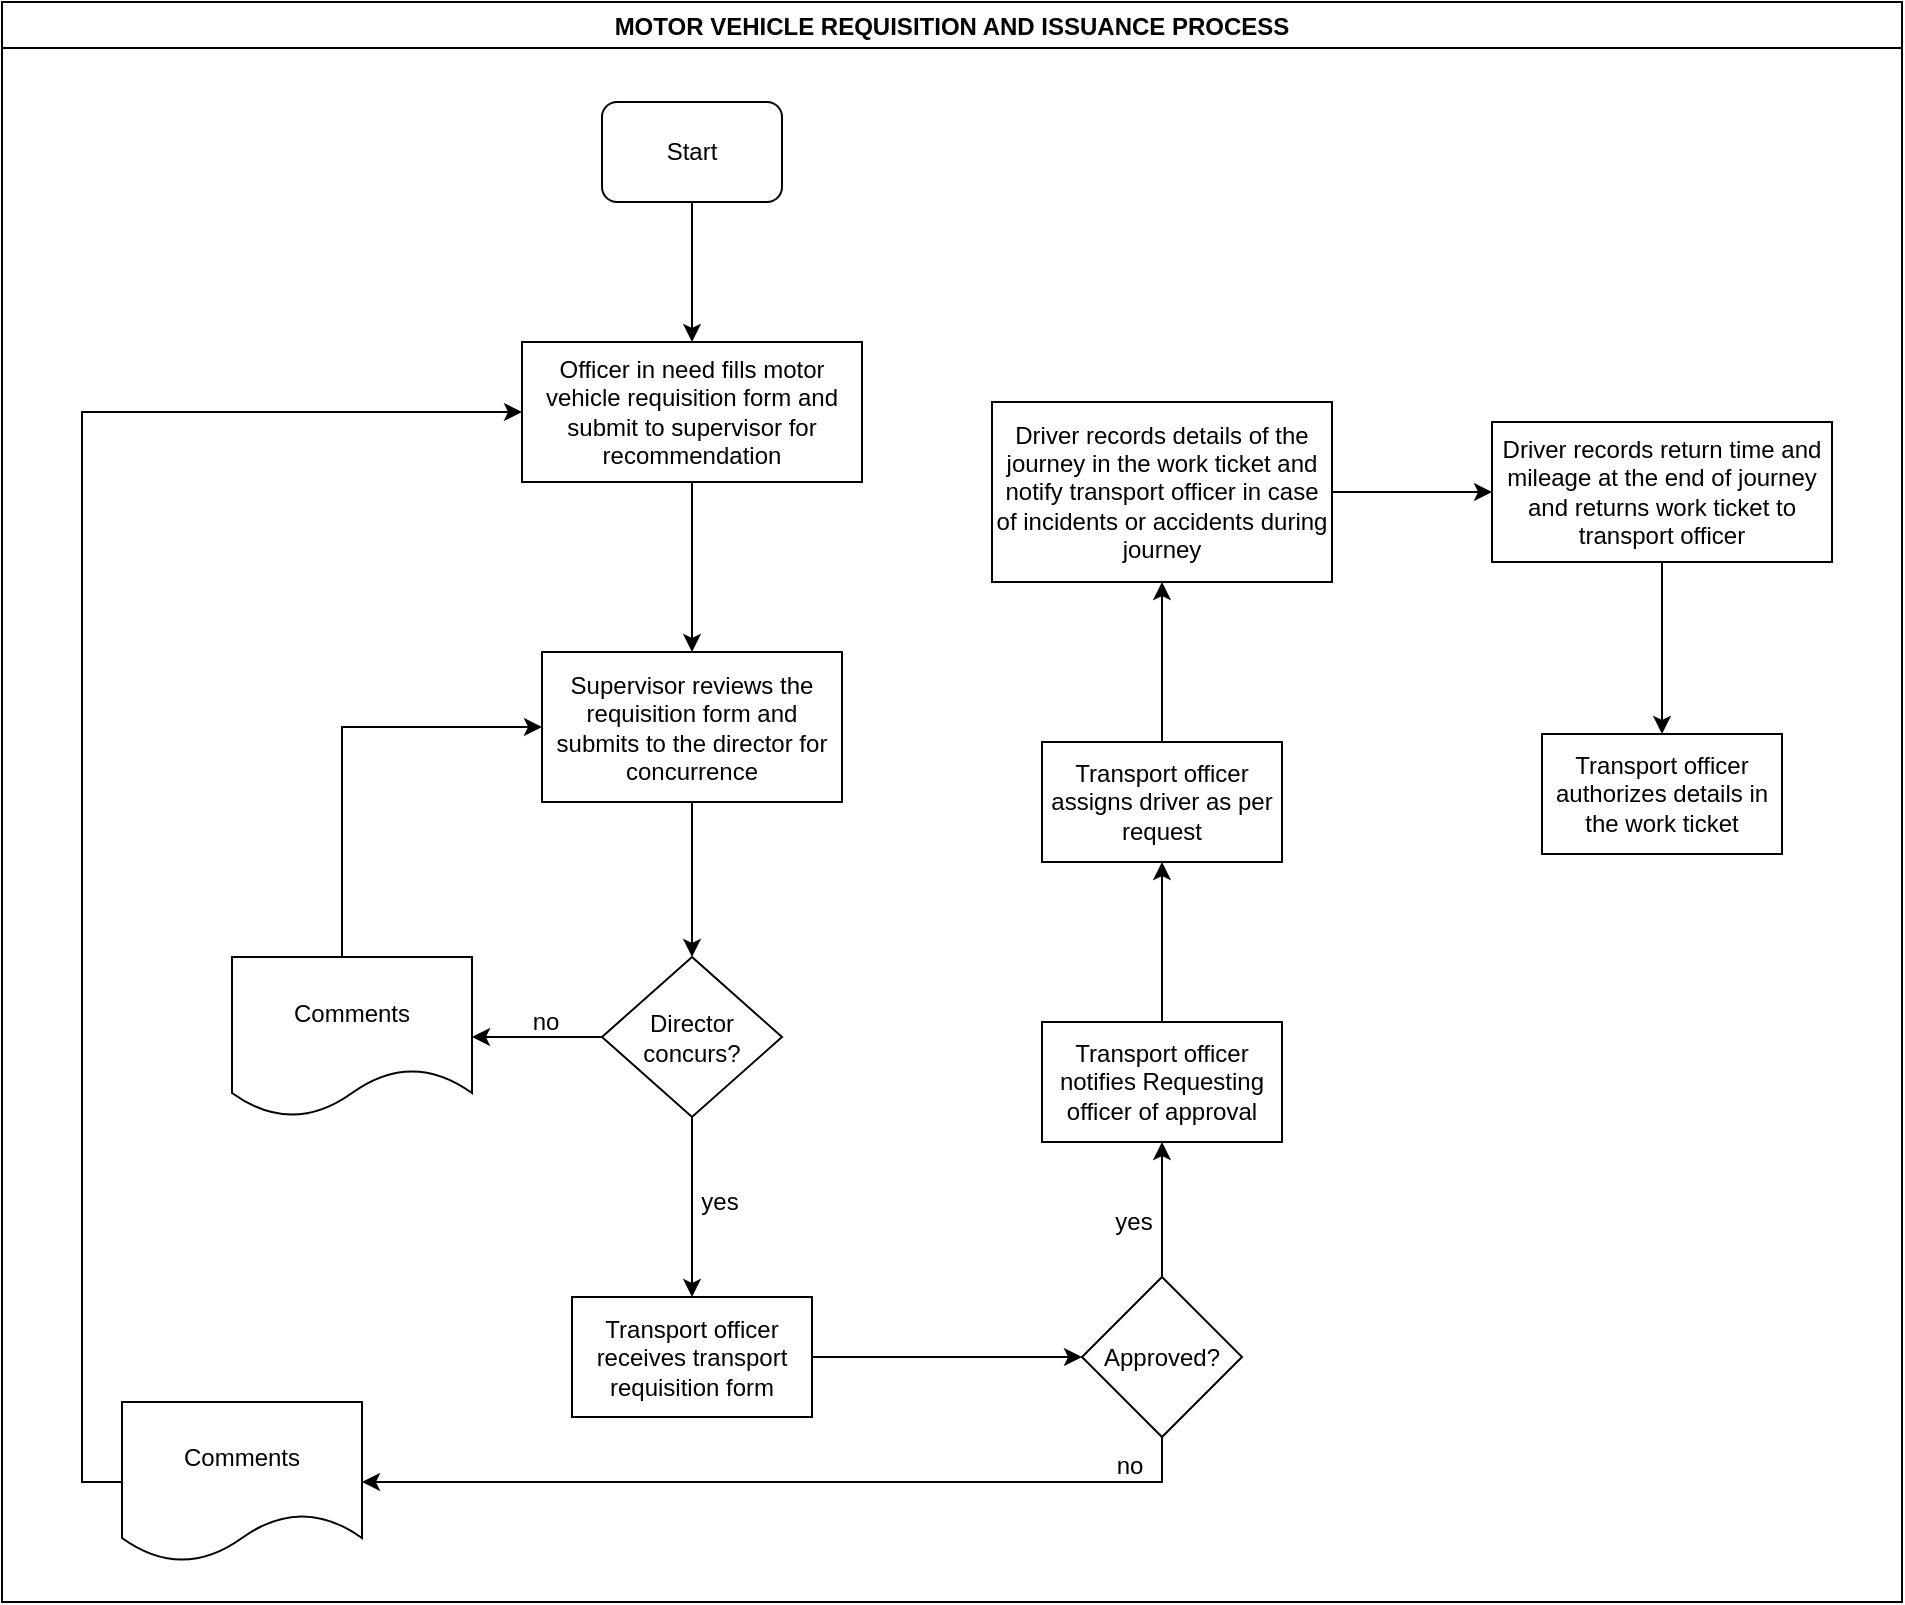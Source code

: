 <mxfile version="14.1.8" type="github">
  <diagram id="6ny7MYcmJ75oyxdDwdRd" name="Page-1">
    <mxGraphModel dx="1038" dy="547" grid="1" gridSize="10" guides="1" tooltips="1" connect="1" arrows="1" fold="1" page="1" pageScale="1" pageWidth="1169" pageHeight="827" math="0" shadow="0">
      <root>
        <mxCell id="0" />
        <mxCell id="1" parent="0" />
        <mxCell id="8BgREITHZNaEQP0OXt_D-9" value="MOTOR VEHICLE REQUISITION AND ISSUANCE PROCESS" style="swimlane;" vertex="1" parent="1">
          <mxGeometry x="10" y="10" width="950" height="800" as="geometry" />
        </mxCell>
        <mxCell id="8BgREITHZNaEQP0OXt_D-10" value="Start" style="rounded=1;whiteSpace=wrap;html=1;" vertex="1" parent="8BgREITHZNaEQP0OXt_D-9">
          <mxGeometry x="300" y="50" width="90" height="50" as="geometry" />
        </mxCell>
        <mxCell id="8BgREITHZNaEQP0OXt_D-11" value="Officer in need fills motor vehicle requisition form and submit to supervisor for recommendation" style="rounded=0;whiteSpace=wrap;html=1;" vertex="1" parent="8BgREITHZNaEQP0OXt_D-9">
          <mxGeometry x="260" y="170" width="170" height="70" as="geometry" />
        </mxCell>
        <mxCell id="8BgREITHZNaEQP0OXt_D-13" value="" style="edgeStyle=orthogonalEdgeStyle;rounded=0;orthogonalLoop=1;jettySize=auto;html=1;" edge="1" parent="8BgREITHZNaEQP0OXt_D-9" source="8BgREITHZNaEQP0OXt_D-10" target="8BgREITHZNaEQP0OXt_D-11">
          <mxGeometry relative="1" as="geometry">
            <mxPoint x="345" y="175" as="targetPoint" />
          </mxGeometry>
        </mxCell>
        <mxCell id="8BgREITHZNaEQP0OXt_D-22" value="yes" style="text;html=1;strokeColor=none;fillColor=none;align=center;verticalAlign=middle;whiteSpace=wrap;rounded=0;" vertex="1" parent="8BgREITHZNaEQP0OXt_D-9">
          <mxGeometry x="339" y="590" width="40" height="20" as="geometry" />
        </mxCell>
        <mxCell id="8BgREITHZNaEQP0OXt_D-31" value="" style="edgeStyle=orthogonalEdgeStyle;rounded=0;orthogonalLoop=1;jettySize=auto;html=1;entryX=0;entryY=0.5;entryDx=0;entryDy=0;" edge="1" parent="8BgREITHZNaEQP0OXt_D-9" source="8BgREITHZNaEQP0OXt_D-28" target="8BgREITHZNaEQP0OXt_D-11">
          <mxGeometry relative="1" as="geometry">
            <mxPoint x="-20" y="740" as="targetPoint" />
            <Array as="points">
              <mxPoint x="40" y="740" />
              <mxPoint x="40" y="205" />
            </Array>
          </mxGeometry>
        </mxCell>
        <mxCell id="8BgREITHZNaEQP0OXt_D-28" value="Comments" style="shape=document;whiteSpace=wrap;html=1;boundedLbl=1;rounded=0;" vertex="1" parent="8BgREITHZNaEQP0OXt_D-9">
          <mxGeometry x="60" y="700" width="120" height="80" as="geometry" />
        </mxCell>
        <mxCell id="8BgREITHZNaEQP0OXt_D-34" value="Transport officer notifies Requesting officer of approval" style="whiteSpace=wrap;html=1;rounded=0;" vertex="1" parent="8BgREITHZNaEQP0OXt_D-9">
          <mxGeometry x="520" y="510" width="120" height="60" as="geometry" />
        </mxCell>
        <mxCell id="8BgREITHZNaEQP0OXt_D-41" value="Transport officer authorizes details in the work ticket" style="whiteSpace=wrap;html=1;rounded=0;" vertex="1" parent="8BgREITHZNaEQP0OXt_D-9">
          <mxGeometry x="770" y="366" width="120" height="60" as="geometry" />
        </mxCell>
        <mxCell id="8BgREITHZNaEQP0OXt_D-17" value="" style="edgeStyle=orthogonalEdgeStyle;rounded=0;orthogonalLoop=1;jettySize=auto;html=1;" edge="1" parent="1" source="8BgREITHZNaEQP0OXt_D-14" target="8BgREITHZNaEQP0OXt_D-16">
          <mxGeometry relative="1" as="geometry" />
        </mxCell>
        <mxCell id="8BgREITHZNaEQP0OXt_D-14" value="Supervisor reviews the requisition form and submits to the director for concurrence" style="whiteSpace=wrap;html=1;rounded=0;" vertex="1" parent="1">
          <mxGeometry x="280" y="335" width="150" height="75" as="geometry" />
        </mxCell>
        <mxCell id="8BgREITHZNaEQP0OXt_D-15" value="" style="edgeStyle=orthogonalEdgeStyle;rounded=0;orthogonalLoop=1;jettySize=auto;html=1;" edge="1" parent="1" source="8BgREITHZNaEQP0OXt_D-11" target="8BgREITHZNaEQP0OXt_D-14">
          <mxGeometry relative="1" as="geometry" />
        </mxCell>
        <mxCell id="8BgREITHZNaEQP0OXt_D-19" value="" style="edgeStyle=orthogonalEdgeStyle;rounded=0;orthogonalLoop=1;jettySize=auto;html=1;" edge="1" parent="1" source="8BgREITHZNaEQP0OXt_D-16" target="8BgREITHZNaEQP0OXt_D-18">
          <mxGeometry relative="1" as="geometry" />
        </mxCell>
        <mxCell id="8BgREITHZNaEQP0OXt_D-25" value="" style="edgeStyle=orthogonalEdgeStyle;rounded=0;orthogonalLoop=1;jettySize=auto;html=1;" edge="1" parent="1" source="8BgREITHZNaEQP0OXt_D-16" target="8BgREITHZNaEQP0OXt_D-24">
          <mxGeometry relative="1" as="geometry" />
        </mxCell>
        <mxCell id="8BgREITHZNaEQP0OXt_D-16" value="Director concurs?" style="rhombus;whiteSpace=wrap;html=1;rounded=0;" vertex="1" parent="1">
          <mxGeometry x="310" y="487.5" width="90" height="80" as="geometry" />
        </mxCell>
        <mxCell id="8BgREITHZNaEQP0OXt_D-21" value="" style="edgeStyle=orthogonalEdgeStyle;rounded=0;orthogonalLoop=1;jettySize=auto;html=1;" edge="1" parent="1" source="8BgREITHZNaEQP0OXt_D-18" target="8BgREITHZNaEQP0OXt_D-20">
          <mxGeometry relative="1" as="geometry" />
        </mxCell>
        <mxCell id="8BgREITHZNaEQP0OXt_D-18" value="Transport officer receives transport requisition form" style="whiteSpace=wrap;html=1;rounded=0;" vertex="1" parent="1">
          <mxGeometry x="295" y="657.5" width="120" height="60" as="geometry" />
        </mxCell>
        <mxCell id="8BgREITHZNaEQP0OXt_D-29" value="" style="edgeStyle=orthogonalEdgeStyle;rounded=0;orthogonalLoop=1;jettySize=auto;html=1;exitX=0.5;exitY=1;exitDx=0;exitDy=0;" edge="1" parent="1" source="8BgREITHZNaEQP0OXt_D-20" target="8BgREITHZNaEQP0OXt_D-28">
          <mxGeometry relative="1" as="geometry">
            <Array as="points">
              <mxPoint x="590" y="728" />
              <mxPoint x="590" y="750" />
            </Array>
          </mxGeometry>
        </mxCell>
        <mxCell id="8BgREITHZNaEQP0OXt_D-35" value="" style="edgeStyle=orthogonalEdgeStyle;rounded=0;orthogonalLoop=1;jettySize=auto;html=1;" edge="1" parent="1" source="8BgREITHZNaEQP0OXt_D-20" target="8BgREITHZNaEQP0OXt_D-34">
          <mxGeometry relative="1" as="geometry" />
        </mxCell>
        <mxCell id="8BgREITHZNaEQP0OXt_D-20" value="Approved?" style="rhombus;whiteSpace=wrap;html=1;rounded=0;" vertex="1" parent="1">
          <mxGeometry x="550" y="647.5" width="80" height="80" as="geometry" />
        </mxCell>
        <mxCell id="8BgREITHZNaEQP0OXt_D-27" value="" style="edgeStyle=orthogonalEdgeStyle;rounded=0;orthogonalLoop=1;jettySize=auto;html=1;entryX=0;entryY=0.5;entryDx=0;entryDy=0;" edge="1" parent="1" source="8BgREITHZNaEQP0OXt_D-24" target="8BgREITHZNaEQP0OXt_D-14">
          <mxGeometry relative="1" as="geometry">
            <mxPoint x="185" y="397.5" as="targetPoint" />
            <Array as="points">
              <mxPoint x="180" y="373" />
            </Array>
          </mxGeometry>
        </mxCell>
        <mxCell id="8BgREITHZNaEQP0OXt_D-24" value="Comments" style="shape=document;whiteSpace=wrap;html=1;boundedLbl=1;rounded=0;" vertex="1" parent="1">
          <mxGeometry x="125" y="487.5" width="120" height="80" as="geometry" />
        </mxCell>
        <mxCell id="8BgREITHZNaEQP0OXt_D-32" value="no" style="text;html=1;strokeColor=none;fillColor=none;align=center;verticalAlign=middle;whiteSpace=wrap;rounded=0;" vertex="1" parent="1">
          <mxGeometry x="262" y="510" width="40" height="20" as="geometry" />
        </mxCell>
        <mxCell id="8BgREITHZNaEQP0OXt_D-33" value="no" style="text;html=1;strokeColor=none;fillColor=none;align=center;verticalAlign=middle;whiteSpace=wrap;rounded=0;" vertex="1" parent="1">
          <mxGeometry x="554" y="732" width="40" height="20" as="geometry" />
        </mxCell>
        <mxCell id="8BgREITHZNaEQP0OXt_D-36" value="yes" style="text;html=1;strokeColor=none;fillColor=none;align=center;verticalAlign=middle;whiteSpace=wrap;rounded=0;" vertex="1" parent="1">
          <mxGeometry x="556" y="610" width="40" height="20" as="geometry" />
        </mxCell>
        <mxCell id="8BgREITHZNaEQP0OXt_D-40" value="" style="edgeStyle=orthogonalEdgeStyle;rounded=0;orthogonalLoop=1;jettySize=auto;html=1;" edge="1" parent="1" source="8BgREITHZNaEQP0OXt_D-37" target="8BgREITHZNaEQP0OXt_D-39">
          <mxGeometry relative="1" as="geometry" />
        </mxCell>
        <mxCell id="8BgREITHZNaEQP0OXt_D-37" value="Transport officer assigns driver as per request" style="whiteSpace=wrap;html=1;rounded=0;" vertex="1" parent="1">
          <mxGeometry x="530" y="380" width="120" height="60" as="geometry" />
        </mxCell>
        <mxCell id="8BgREITHZNaEQP0OXt_D-38" value="" style="edgeStyle=orthogonalEdgeStyle;rounded=0;orthogonalLoop=1;jettySize=auto;html=1;" edge="1" parent="1" source="8BgREITHZNaEQP0OXt_D-34" target="8BgREITHZNaEQP0OXt_D-37">
          <mxGeometry relative="1" as="geometry" />
        </mxCell>
        <mxCell id="8BgREITHZNaEQP0OXt_D-48" value="" style="edgeStyle=orthogonalEdgeStyle;rounded=0;orthogonalLoop=1;jettySize=auto;html=1;" edge="1" parent="1" source="8BgREITHZNaEQP0OXt_D-39" target="8BgREITHZNaEQP0OXt_D-47">
          <mxGeometry relative="1" as="geometry" />
        </mxCell>
        <mxCell id="8BgREITHZNaEQP0OXt_D-39" value="Driver records details of the journey in the work ticket and notify transport officer in case of incidents or accidents during journey" style="whiteSpace=wrap;html=1;rounded=0;" vertex="1" parent="1">
          <mxGeometry x="505" y="210" width="170" height="90" as="geometry" />
        </mxCell>
        <mxCell id="8BgREITHZNaEQP0OXt_D-50" value="" style="edgeStyle=orthogonalEdgeStyle;rounded=0;orthogonalLoop=1;jettySize=auto;html=1;entryX=0.5;entryY=0;entryDx=0;entryDy=0;" edge="1" parent="1" source="8BgREITHZNaEQP0OXt_D-47" target="8BgREITHZNaEQP0OXt_D-41">
          <mxGeometry relative="1" as="geometry">
            <mxPoint x="840" y="375" as="targetPoint" />
          </mxGeometry>
        </mxCell>
        <mxCell id="8BgREITHZNaEQP0OXt_D-47" value="Driver records return time and mileage at the end of journey and returns work ticket to transport officer" style="whiteSpace=wrap;html=1;rounded=0;" vertex="1" parent="1">
          <mxGeometry x="755" y="220" width="170" height="70" as="geometry" />
        </mxCell>
      </root>
    </mxGraphModel>
  </diagram>
</mxfile>
